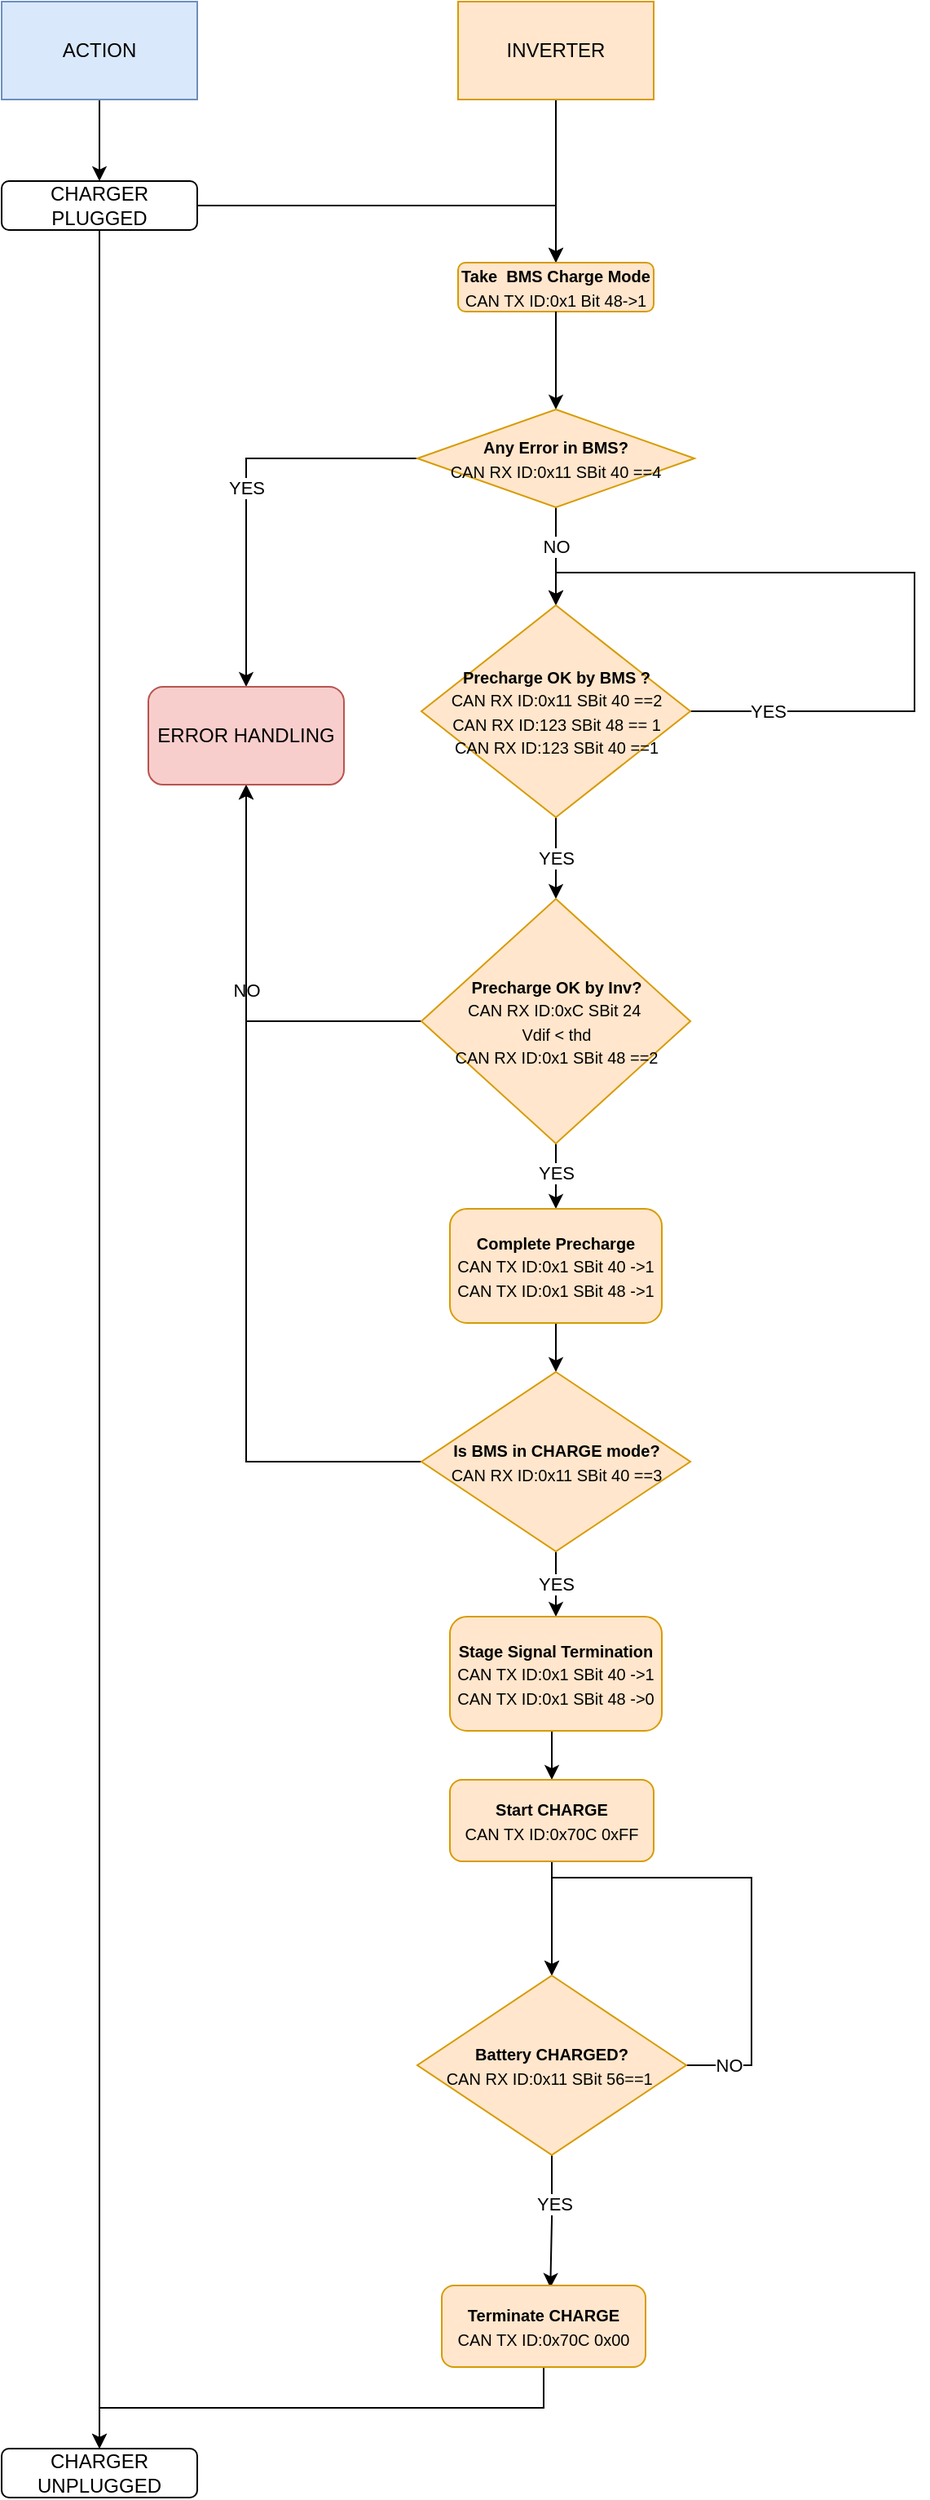 <mxfile version="15.2.7" type="github">
  <diagram id="14p2Cj65Y2rK40kxL4Wj" name="Page-1">
    <mxGraphModel dx="2370" dy="1287" grid="1" gridSize="10" guides="1" tooltips="1" connect="1" arrows="1" fold="1" page="1" pageScale="1" pageWidth="850" pageHeight="1100" math="0" shadow="0">
      <root>
        <mxCell id="0" />
        <mxCell id="1" parent="0" />
        <mxCell id="yloUZSJw0SqkbMTlMlvL-44" value="" style="edgeStyle=orthogonalEdgeStyle;rounded=0;orthogonalLoop=1;jettySize=auto;html=1;" edge="1" parent="1" source="yloUZSJw0SqkbMTlMlvL-1" target="yloUZSJw0SqkbMTlMlvL-5">
          <mxGeometry relative="1" as="geometry" />
        </mxCell>
        <mxCell id="yloUZSJw0SqkbMTlMlvL-1" value="ACTION" style="rounded=0;whiteSpace=wrap;html=1;fillColor=#dae8fc;strokeColor=#6c8ebf;" vertex="1" parent="1">
          <mxGeometry x="40" y="100" width="120" height="60" as="geometry" />
        </mxCell>
        <mxCell id="yloUZSJw0SqkbMTlMlvL-7" style="edgeStyle=orthogonalEdgeStyle;rounded=0;orthogonalLoop=1;jettySize=auto;html=1;exitX=0.5;exitY=1;exitDx=0;exitDy=0;" edge="1" parent="1" source="yloUZSJw0SqkbMTlMlvL-2">
          <mxGeometry relative="1" as="geometry">
            <mxPoint x="380" y="260" as="targetPoint" />
          </mxGeometry>
        </mxCell>
        <mxCell id="yloUZSJw0SqkbMTlMlvL-2" value="INVERTER" style="rounded=0;whiteSpace=wrap;html=1;fillColor=#ffe6cc;strokeColor=#d79b00;" vertex="1" parent="1">
          <mxGeometry x="320" y="100" width="120" height="60" as="geometry" />
        </mxCell>
        <mxCell id="yloUZSJw0SqkbMTlMlvL-9" style="edgeStyle=orthogonalEdgeStyle;rounded=0;orthogonalLoop=1;jettySize=auto;html=1;exitX=1;exitY=0.5;exitDx=0;exitDy=0;entryX=0.5;entryY=0;entryDx=0;entryDy=0;" edge="1" parent="1" source="yloUZSJw0SqkbMTlMlvL-5" target="yloUZSJw0SqkbMTlMlvL-8">
          <mxGeometry relative="1" as="geometry" />
        </mxCell>
        <mxCell id="yloUZSJw0SqkbMTlMlvL-51" style="edgeStyle=orthogonalEdgeStyle;rounded=0;orthogonalLoop=1;jettySize=auto;html=1;exitX=0.5;exitY=1;exitDx=0;exitDy=0;entryX=0.5;entryY=0;entryDx=0;entryDy=0;" edge="1" parent="1" source="yloUZSJw0SqkbMTlMlvL-5" target="yloUZSJw0SqkbMTlMlvL-45">
          <mxGeometry relative="1" as="geometry" />
        </mxCell>
        <mxCell id="yloUZSJw0SqkbMTlMlvL-5" value="CHARGER PLUGGED" style="rounded=1;whiteSpace=wrap;html=1;" vertex="1" parent="1">
          <mxGeometry x="40" y="210" width="120" height="30" as="geometry" />
        </mxCell>
        <mxCell id="yloUZSJw0SqkbMTlMlvL-8" value="&lt;font style=&quot;font-size: 10px&quot;&gt;&lt;b&gt;Take&amp;nbsp; BMS Charge Mode&lt;/b&gt;&lt;br&gt;CAN TX ID:0x1 Bit 48-&amp;gt;1&lt;/font&gt;" style="rounded=1;whiteSpace=wrap;html=1;fillColor=#ffe6cc;strokeColor=#d79b00;" vertex="1" parent="1">
          <mxGeometry x="320" y="260" width="120" height="30" as="geometry" />
        </mxCell>
        <mxCell id="yloUZSJw0SqkbMTlMlvL-14" style="edgeStyle=orthogonalEdgeStyle;rounded=0;orthogonalLoop=1;jettySize=auto;html=1;exitX=0.5;exitY=1;exitDx=0;exitDy=0;" edge="1" parent="1" source="yloUZSJw0SqkbMTlMlvL-8" target="yloUZSJw0SqkbMTlMlvL-13">
          <mxGeometry relative="1" as="geometry">
            <mxPoint x="380" y="310" as="sourcePoint" />
          </mxGeometry>
        </mxCell>
        <mxCell id="yloUZSJw0SqkbMTlMlvL-15" value="NO" style="edgeStyle=orthogonalEdgeStyle;rounded=0;orthogonalLoop=1;jettySize=auto;html=1;exitX=0.5;exitY=1;exitDx=0;exitDy=0;entryX=0.5;entryY=0;entryDx=0;entryDy=0;" edge="1" parent="1" source="yloUZSJw0SqkbMTlMlvL-13" target="yloUZSJw0SqkbMTlMlvL-16">
          <mxGeometry x="-0.2" relative="1" as="geometry">
            <mxPoint x="380" y="450" as="targetPoint" />
            <mxPoint as="offset" />
          </mxGeometry>
        </mxCell>
        <mxCell id="yloUZSJw0SqkbMTlMlvL-23" value="YES" style="edgeStyle=orthogonalEdgeStyle;rounded=0;orthogonalLoop=1;jettySize=auto;html=1;exitX=0;exitY=0.5;exitDx=0;exitDy=0;entryX=0.5;entryY=0;entryDx=0;entryDy=0;" edge="1" parent="1" source="yloUZSJw0SqkbMTlMlvL-13" target="yloUZSJw0SqkbMTlMlvL-50">
          <mxGeometry relative="1" as="geometry">
            <mxPoint x="190" y="540" as="targetPoint" />
          </mxGeometry>
        </mxCell>
        <mxCell id="yloUZSJw0SqkbMTlMlvL-13" value="&lt;font style=&quot;font-size: 10px&quot;&gt;&lt;b&gt;Any Error in BMS?&lt;/b&gt;&lt;br&gt;CAN RX ID:0x11 SBit 40 ==4&lt;/font&gt;" style="rhombus;whiteSpace=wrap;html=1;fillColor=#ffe6cc;strokeColor=#d79b00;" vertex="1" parent="1">
          <mxGeometry x="295" y="350" width="170" height="60" as="geometry" />
        </mxCell>
        <mxCell id="yloUZSJw0SqkbMTlMlvL-19" value="YES" style="edgeStyle=orthogonalEdgeStyle;rounded=0;orthogonalLoop=1;jettySize=auto;html=1;entryX=0.5;entryY=0;entryDx=0;entryDy=0;exitX=1;exitY=0.5;exitDx=0;exitDy=0;" edge="1" parent="1" source="yloUZSJw0SqkbMTlMlvL-16" target="yloUZSJw0SqkbMTlMlvL-16">
          <mxGeometry x="-0.795" relative="1" as="geometry">
            <mxPoint x="380" y="450" as="targetPoint" />
            <mxPoint x="485" y="530" as="sourcePoint" />
            <Array as="points">
              <mxPoint x="600" y="535" />
              <mxPoint x="600" y="450" />
              <mxPoint x="380" y="450" />
            </Array>
            <mxPoint as="offset" />
          </mxGeometry>
        </mxCell>
        <mxCell id="yloUZSJw0SqkbMTlMlvL-20" style="edgeStyle=orthogonalEdgeStyle;rounded=0;orthogonalLoop=1;jettySize=auto;html=1;exitX=0.5;exitY=1;exitDx=0;exitDy=0;" edge="1" parent="1" source="yloUZSJw0SqkbMTlMlvL-16">
          <mxGeometry relative="1" as="geometry">
            <mxPoint x="380" y="550" as="targetPoint" />
          </mxGeometry>
        </mxCell>
        <mxCell id="yloUZSJw0SqkbMTlMlvL-22" value="YES" style="edgeStyle=orthogonalEdgeStyle;rounded=0;orthogonalLoop=1;jettySize=auto;html=1;exitX=0.5;exitY=1;exitDx=0;exitDy=0;" edge="1" parent="1" source="yloUZSJw0SqkbMTlMlvL-16" target="yloUZSJw0SqkbMTlMlvL-21">
          <mxGeometry relative="1" as="geometry" />
        </mxCell>
        <mxCell id="yloUZSJw0SqkbMTlMlvL-16" value="&lt;font style=&quot;font-size: 10px&quot;&gt;&lt;b&gt;Precharge OK by BMS ?&lt;/b&gt;&lt;br&gt;CAN RX ID:0x11 SBit 40 ==2&lt;br&gt;CAN RX ID:123 SBit 48 == 1&lt;br&gt;CAN RX ID:123 SBit 40 ==1&lt;br&gt;&lt;/font&gt;" style="rhombus;whiteSpace=wrap;html=1;fillColor=#ffe6cc;strokeColor=#d79b00;" vertex="1" parent="1">
          <mxGeometry x="297.5" y="470" width="165" height="130" as="geometry" />
        </mxCell>
        <mxCell id="yloUZSJw0SqkbMTlMlvL-24" value="NO" style="edgeStyle=orthogonalEdgeStyle;rounded=0;orthogonalLoop=1;jettySize=auto;html=1;exitX=0;exitY=0.5;exitDx=0;exitDy=0;entryX=0.5;entryY=1;entryDx=0;entryDy=0;" edge="1" parent="1" source="yloUZSJw0SqkbMTlMlvL-21" target="yloUZSJw0SqkbMTlMlvL-50">
          <mxGeometry relative="1" as="geometry">
            <mxPoint x="190" y="560" as="targetPoint" />
          </mxGeometry>
        </mxCell>
        <mxCell id="yloUZSJw0SqkbMTlMlvL-25" style="edgeStyle=orthogonalEdgeStyle;rounded=0;orthogonalLoop=1;jettySize=auto;html=1;exitX=0.5;exitY=1;exitDx=0;exitDy=0;" edge="1" parent="1" source="yloUZSJw0SqkbMTlMlvL-21">
          <mxGeometry relative="1" as="geometry">
            <mxPoint x="380" y="800" as="targetPoint" />
          </mxGeometry>
        </mxCell>
        <mxCell id="yloUZSJw0SqkbMTlMlvL-27" value="YES" style="edgeStyle=orthogonalEdgeStyle;rounded=0;orthogonalLoop=1;jettySize=auto;html=1;exitX=0.5;exitY=1;exitDx=0;exitDy=0;entryX=0.5;entryY=0;entryDx=0;entryDy=0;" edge="1" parent="1" source="yloUZSJw0SqkbMTlMlvL-21" target="yloUZSJw0SqkbMTlMlvL-28">
          <mxGeometry x="-0.143" relative="1" as="geometry">
            <mxPoint x="380" y="870" as="targetPoint" />
            <mxPoint y="1" as="offset" />
          </mxGeometry>
        </mxCell>
        <mxCell id="yloUZSJw0SqkbMTlMlvL-21" value="&lt;font style=&quot;font-size: 10px&quot;&gt;&lt;b&gt;Precharge OK by Inv?&lt;/b&gt;&lt;br&gt;CAN RX ID:0xC SBit 24&amp;nbsp;&lt;br&gt;Vdif &amp;lt; thd&lt;br&gt;CAN RX ID:0x1 SBit 48 ==2&lt;br&gt;&lt;/font&gt;" style="rhombus;whiteSpace=wrap;html=1;fillColor=#ffe6cc;strokeColor=#d79b00;" vertex="1" parent="1">
          <mxGeometry x="297.5" y="650" width="165" height="150" as="geometry" />
        </mxCell>
        <mxCell id="yloUZSJw0SqkbMTlMlvL-31" style="edgeStyle=orthogonalEdgeStyle;rounded=0;orthogonalLoop=1;jettySize=auto;html=1;exitX=0.5;exitY=1;exitDx=0;exitDy=0;entryX=0.5;entryY=0;entryDx=0;entryDy=0;" edge="1" parent="1" source="yloUZSJw0SqkbMTlMlvL-28" target="yloUZSJw0SqkbMTlMlvL-30">
          <mxGeometry relative="1" as="geometry" />
        </mxCell>
        <mxCell id="yloUZSJw0SqkbMTlMlvL-28" value="&lt;font style=&quot;font-size: 10px&quot;&gt;&lt;b&gt;Complete Precharge&lt;/b&gt;&lt;br&gt;CAN TX ID:0x1 SBit 40 -&amp;gt;1&lt;br&gt;CAN TX ID:0x1 SBit 48 -&amp;gt;1&lt;br&gt;&lt;/font&gt;" style="rounded=1;whiteSpace=wrap;html=1;fillColor=#ffe6cc;strokeColor=#d79b00;" vertex="1" parent="1">
          <mxGeometry x="315" y="840" width="130" height="70" as="geometry" />
        </mxCell>
        <mxCell id="yloUZSJw0SqkbMTlMlvL-32" style="edgeStyle=orthogonalEdgeStyle;rounded=0;orthogonalLoop=1;jettySize=auto;html=1;exitX=0;exitY=0.5;exitDx=0;exitDy=0;entryX=0.5;entryY=1;entryDx=0;entryDy=0;" edge="1" parent="1" source="yloUZSJw0SqkbMTlMlvL-30" target="yloUZSJw0SqkbMTlMlvL-50">
          <mxGeometry relative="1" as="geometry">
            <mxPoint x="190" y="560" as="targetPoint" />
          </mxGeometry>
        </mxCell>
        <mxCell id="yloUZSJw0SqkbMTlMlvL-33" value="YES" style="edgeStyle=orthogonalEdgeStyle;rounded=0;orthogonalLoop=1;jettySize=auto;html=1;exitX=0.5;exitY=1;exitDx=0;exitDy=0;entryX=0.5;entryY=0;entryDx=0;entryDy=0;" edge="1" parent="1" source="yloUZSJw0SqkbMTlMlvL-30" target="yloUZSJw0SqkbMTlMlvL-34">
          <mxGeometry relative="1" as="geometry">
            <mxPoint x="380" y="1090" as="targetPoint" />
          </mxGeometry>
        </mxCell>
        <mxCell id="yloUZSJw0SqkbMTlMlvL-30" value="&lt;font style=&quot;font-size: 10px&quot;&gt;&lt;b&gt;Is BMS in CHARGE mode?&lt;br&gt;&lt;/b&gt;CAN RX ID:0x11 SBit 40 ==3&lt;br&gt;&lt;/font&gt;" style="rhombus;whiteSpace=wrap;html=1;fillColor=#ffe6cc;strokeColor=#d79b00;" vertex="1" parent="1">
          <mxGeometry x="297.5" y="940" width="165" height="110" as="geometry" />
        </mxCell>
        <mxCell id="yloUZSJw0SqkbMTlMlvL-36" style="edgeStyle=orthogonalEdgeStyle;rounded=0;orthogonalLoop=1;jettySize=auto;html=1;exitX=0.5;exitY=1;exitDx=0;exitDy=0;entryX=0.5;entryY=0;entryDx=0;entryDy=0;" edge="1" parent="1" source="yloUZSJw0SqkbMTlMlvL-34" target="yloUZSJw0SqkbMTlMlvL-35">
          <mxGeometry relative="1" as="geometry" />
        </mxCell>
        <mxCell id="yloUZSJw0SqkbMTlMlvL-34" value="&lt;font style=&quot;font-size: 10px&quot;&gt;&lt;b&gt;Stage Signal Termination&lt;/b&gt;&lt;br&gt;CAN TX ID:0x1 SBit 40 -&amp;gt;1&lt;br&gt;CAN TX ID:0x1 SBit 48 -&amp;gt;0&lt;br&gt;&lt;/font&gt;" style="rounded=1;whiteSpace=wrap;html=1;fillColor=#ffe6cc;strokeColor=#d79b00;" vertex="1" parent="1">
          <mxGeometry x="315" y="1090" width="130" height="70" as="geometry" />
        </mxCell>
        <mxCell id="yloUZSJw0SqkbMTlMlvL-38" style="edgeStyle=orthogonalEdgeStyle;rounded=0;orthogonalLoop=1;jettySize=auto;html=1;exitX=0.5;exitY=1;exitDx=0;exitDy=0;entryX=0.5;entryY=0;entryDx=0;entryDy=0;" edge="1" parent="1" source="yloUZSJw0SqkbMTlMlvL-35" target="yloUZSJw0SqkbMTlMlvL-37">
          <mxGeometry relative="1" as="geometry" />
        </mxCell>
        <mxCell id="yloUZSJw0SqkbMTlMlvL-35" value="&lt;font style=&quot;font-size: 10px&quot;&gt;&lt;b&gt;Start CHARGE&lt;/b&gt;&lt;br&gt;CAN TX ID:0x70C 0xFF&lt;br&gt;&lt;/font&gt;" style="rounded=1;whiteSpace=wrap;html=1;fillColor=#ffe6cc;strokeColor=#d79b00;" vertex="1" parent="1">
          <mxGeometry x="315" y="1190" width="125" height="50" as="geometry" />
        </mxCell>
        <mxCell id="yloUZSJw0SqkbMTlMlvL-39" value="NO" style="edgeStyle=orthogonalEdgeStyle;rounded=0;orthogonalLoop=1;jettySize=auto;html=1;exitX=1;exitY=0.5;exitDx=0;exitDy=0;entryX=0.5;entryY=0;entryDx=0;entryDy=0;" edge="1" parent="1" source="yloUZSJw0SqkbMTlMlvL-37" target="yloUZSJw0SqkbMTlMlvL-37">
          <mxGeometry x="-0.845" relative="1" as="geometry">
            <mxPoint x="380" y="1270" as="targetPoint" />
            <Array as="points">
              <mxPoint x="500" y="1365" />
              <mxPoint x="500" y="1250" />
              <mxPoint x="378" y="1250" />
            </Array>
            <mxPoint as="offset" />
          </mxGeometry>
        </mxCell>
        <mxCell id="yloUZSJw0SqkbMTlMlvL-40" style="edgeStyle=orthogonalEdgeStyle;rounded=0;orthogonalLoop=1;jettySize=auto;html=1;exitX=0.5;exitY=1;exitDx=0;exitDy=0;entryX=0.533;entryY=0.028;entryDx=0;entryDy=0;entryPerimeter=0;" edge="1" parent="1" source="yloUZSJw0SqkbMTlMlvL-37" target="yloUZSJw0SqkbMTlMlvL-43">
          <mxGeometry relative="1" as="geometry">
            <mxPoint x="377.4" y="1420" as="targetPoint" />
          </mxGeometry>
        </mxCell>
        <mxCell id="yloUZSJw0SqkbMTlMlvL-41" value="YES" style="edgeLabel;html=1;align=center;verticalAlign=middle;resizable=0;points=[];" vertex="1" connectable="0" parent="yloUZSJw0SqkbMTlMlvL-40">
          <mxGeometry x="-0.272" y="1" relative="1" as="geometry">
            <mxPoint as="offset" />
          </mxGeometry>
        </mxCell>
        <mxCell id="yloUZSJw0SqkbMTlMlvL-37" value="&lt;font style=&quot;font-size: 10px&quot;&gt;&lt;b&gt;Battery CHARGED?&lt;/b&gt;&lt;br&gt;CAN RX ID:0x11 SBit 56==1&amp;nbsp;&lt;/font&gt;" style="rhombus;whiteSpace=wrap;html=1;fillColor=#ffe6cc;strokeColor=#d79b00;" vertex="1" parent="1">
          <mxGeometry x="295" y="1310" width="165" height="110" as="geometry" />
        </mxCell>
        <mxCell id="yloUZSJw0SqkbMTlMlvL-48" style="edgeStyle=orthogonalEdgeStyle;rounded=0;orthogonalLoop=1;jettySize=auto;html=1;exitX=0.5;exitY=1;exitDx=0;exitDy=0;entryX=0.5;entryY=0;entryDx=0;entryDy=0;" edge="1" parent="1" source="yloUZSJw0SqkbMTlMlvL-43" target="yloUZSJw0SqkbMTlMlvL-45">
          <mxGeometry relative="1" as="geometry" />
        </mxCell>
        <mxCell id="yloUZSJw0SqkbMTlMlvL-43" value="&lt;font style=&quot;font-size: 10px&quot;&gt;&lt;b&gt;Terminate CHARGE&lt;/b&gt;&lt;br&gt;CAN TX ID:0x70C 0x00&lt;br&gt;&lt;/font&gt;" style="rounded=1;whiteSpace=wrap;html=1;fillColor=#ffe6cc;strokeColor=#d79b00;" vertex="1" parent="1">
          <mxGeometry x="310" y="1500" width="125" height="50" as="geometry" />
        </mxCell>
        <mxCell id="yloUZSJw0SqkbMTlMlvL-45" value="CHARGER UNPLUGGED" style="rounded=1;whiteSpace=wrap;html=1;" vertex="1" parent="1">
          <mxGeometry x="40" y="1600" width="120" height="30" as="geometry" />
        </mxCell>
        <mxCell id="yloUZSJw0SqkbMTlMlvL-50" value="ERROR HANDLING" style="rounded=1;whiteSpace=wrap;html=1;fillColor=#f8cecc;strokeColor=#b85450;" vertex="1" parent="1">
          <mxGeometry x="130" y="520" width="120" height="60" as="geometry" />
        </mxCell>
      </root>
    </mxGraphModel>
  </diagram>
</mxfile>
